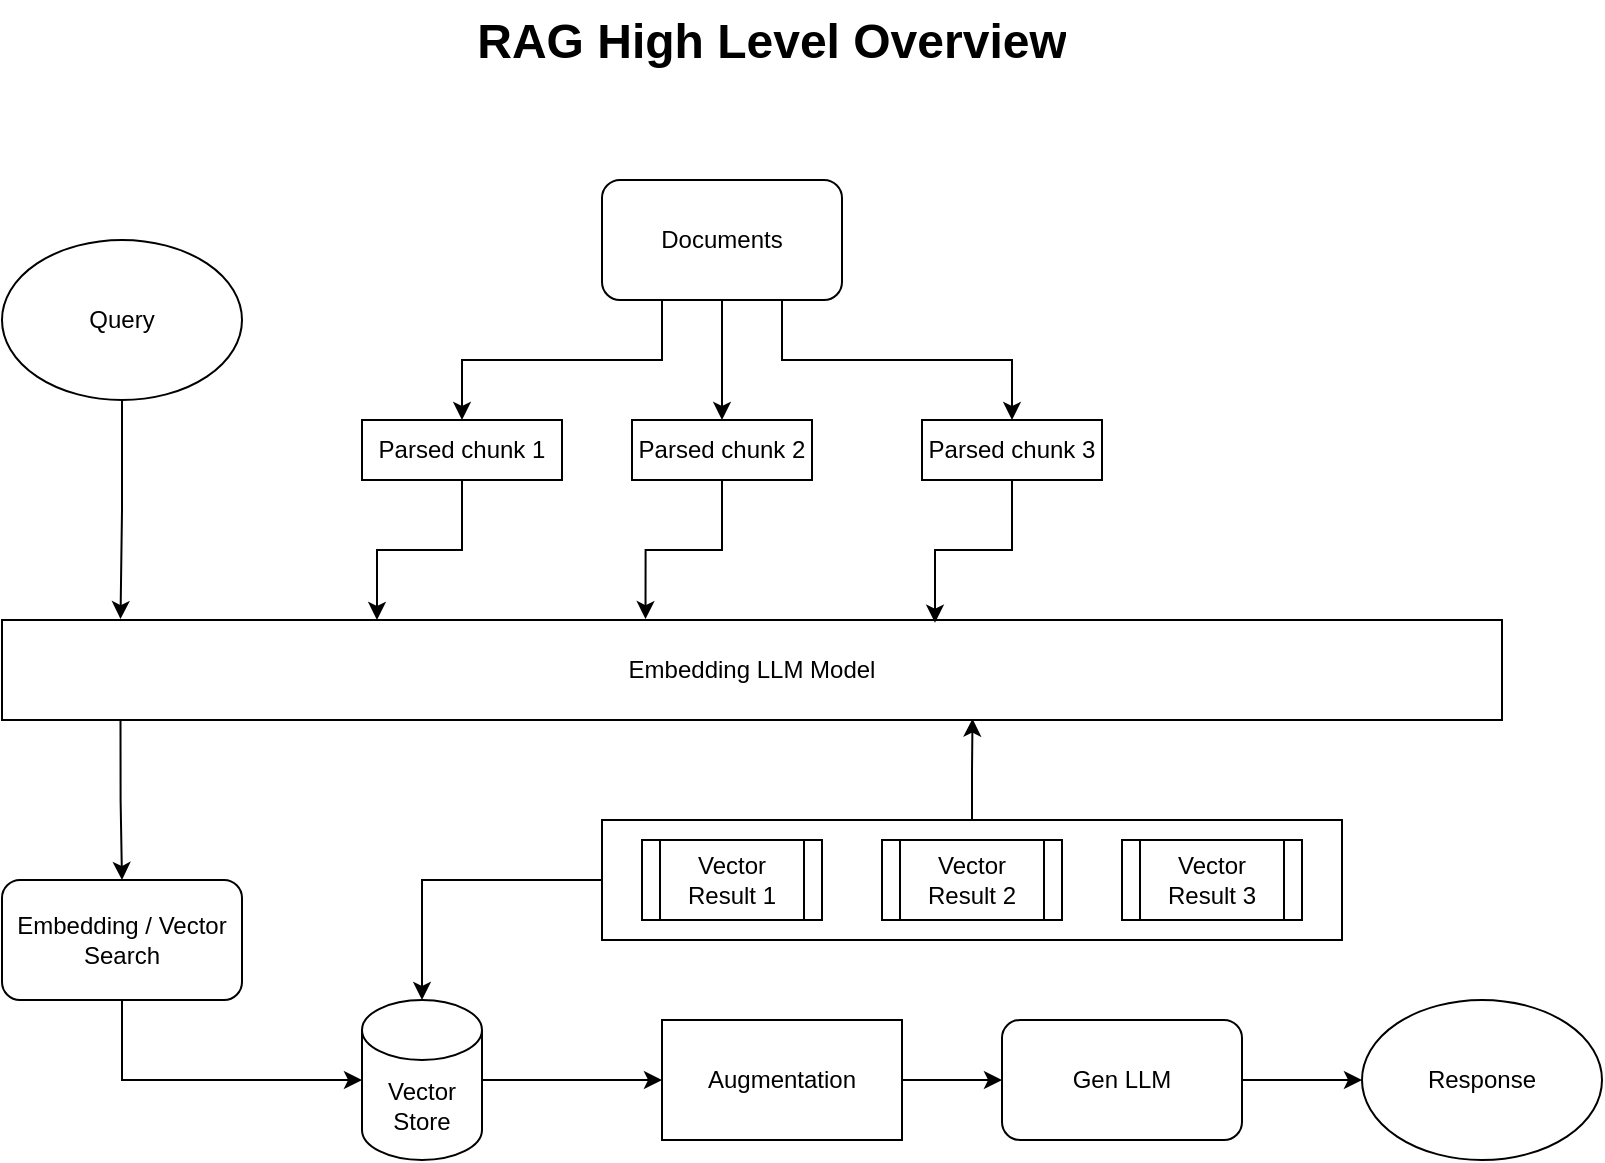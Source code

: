 <mxfile version="24.8.9">
  <diagram name="RAG High Level Diagram" id="OESf8KEqiELB6LKn_twL">
    <mxGraphModel dx="1048" dy="617" grid="1" gridSize="10" guides="1" tooltips="1" connect="1" arrows="1" fold="1" page="1" pageScale="1" pageWidth="850" pageHeight="1100" math="0" shadow="0">
      <root>
        <mxCell id="0" />
        <mxCell id="1" parent="0" />
        <mxCell id="zG7xmshv4fz_GiW8P49q-7" style="edgeStyle=orthogonalEdgeStyle;rounded=0;orthogonalLoop=1;jettySize=auto;html=1;exitX=0.5;exitY=1;exitDx=0;exitDy=0;entryX=0.5;entryY=0;entryDx=0;entryDy=0;" edge="1" parent="1" source="zG7xmshv4fz_GiW8P49q-2" target="zG7xmshv4fz_GiW8P49q-4">
          <mxGeometry relative="1" as="geometry" />
        </mxCell>
        <mxCell id="zG7xmshv4fz_GiW8P49q-9" style="edgeStyle=orthogonalEdgeStyle;rounded=0;orthogonalLoop=1;jettySize=auto;html=1;exitX=0.25;exitY=1;exitDx=0;exitDy=0;entryX=0.5;entryY=0;entryDx=0;entryDy=0;" edge="1" parent="1" source="zG7xmshv4fz_GiW8P49q-2" target="zG7xmshv4fz_GiW8P49q-3">
          <mxGeometry relative="1" as="geometry" />
        </mxCell>
        <mxCell id="zG7xmshv4fz_GiW8P49q-11" style="edgeStyle=orthogonalEdgeStyle;rounded=0;orthogonalLoop=1;jettySize=auto;html=1;exitX=0.75;exitY=1;exitDx=0;exitDy=0;" edge="1" parent="1" source="zG7xmshv4fz_GiW8P49q-2" target="zG7xmshv4fz_GiW8P49q-5">
          <mxGeometry relative="1" as="geometry" />
        </mxCell>
        <mxCell id="zG7xmshv4fz_GiW8P49q-2" value="Documents" style="rounded=1;whiteSpace=wrap;html=1;" vertex="1" parent="1">
          <mxGeometry x="340" y="160" width="120" height="60" as="geometry" />
        </mxCell>
        <mxCell id="zG7xmshv4fz_GiW8P49q-60" style="edgeStyle=orthogonalEdgeStyle;rounded=0;orthogonalLoop=1;jettySize=auto;html=1;exitX=0.5;exitY=1;exitDx=0;exitDy=0;entryX=0.25;entryY=0;entryDx=0;entryDy=0;" edge="1" parent="1" source="zG7xmshv4fz_GiW8P49q-3" target="zG7xmshv4fz_GiW8P49q-52">
          <mxGeometry relative="1" as="geometry" />
        </mxCell>
        <mxCell id="zG7xmshv4fz_GiW8P49q-3" value="Parsed chunk 1" style="rounded=0;whiteSpace=wrap;html=1;" vertex="1" parent="1">
          <mxGeometry x="220" y="280" width="100" height="30" as="geometry" />
        </mxCell>
        <mxCell id="zG7xmshv4fz_GiW8P49q-4" value="Parsed chunk 2" style="rounded=0;whiteSpace=wrap;html=1;" vertex="1" parent="1">
          <mxGeometry x="355" y="280" width="90" height="30" as="geometry" />
        </mxCell>
        <mxCell id="zG7xmshv4fz_GiW8P49q-5" value="Parsed chunk 3" style="rounded=0;whiteSpace=wrap;html=1;" vertex="1" parent="1">
          <mxGeometry x="500" y="280" width="90" height="30" as="geometry" />
        </mxCell>
        <mxCell id="zG7xmshv4fz_GiW8P49q-18" value="Query" style="ellipse;whiteSpace=wrap;html=1;" vertex="1" parent="1">
          <mxGeometry x="40" y="190" width="120" height="80" as="geometry" />
        </mxCell>
        <mxCell id="zG7xmshv4fz_GiW8P49q-25" value="" style="rounded=0;whiteSpace=wrap;html=1;" vertex="1" parent="1">
          <mxGeometry x="340" y="480" width="370" height="60" as="geometry" />
        </mxCell>
        <mxCell id="zG7xmshv4fz_GiW8P49q-23" value="Vector Result 2" style="shape=process;whiteSpace=wrap;html=1;backgroundOutline=1;" vertex="1" parent="1">
          <mxGeometry x="480" y="490" width="90" height="40" as="geometry" />
        </mxCell>
        <mxCell id="zG7xmshv4fz_GiW8P49q-22" value="Vector Result 1" style="shape=process;whiteSpace=wrap;html=1;backgroundOutline=1;" vertex="1" parent="1">
          <mxGeometry x="360" y="490" width="90" height="40" as="geometry" />
        </mxCell>
        <mxCell id="zG7xmshv4fz_GiW8P49q-24" value="Vector Result 3" style="shape=process;whiteSpace=wrap;html=1;backgroundOutline=1;" vertex="1" parent="1">
          <mxGeometry x="600" y="490" width="90" height="40" as="geometry" />
        </mxCell>
        <mxCell id="zG7xmshv4fz_GiW8P49q-27" value="Embedding / Vector Search" style="rounded=1;whiteSpace=wrap;html=1;" vertex="1" parent="1">
          <mxGeometry x="40" y="510" width="120" height="60" as="geometry" />
        </mxCell>
        <mxCell id="zG7xmshv4fz_GiW8P49q-39" style="edgeStyle=orthogonalEdgeStyle;rounded=0;orthogonalLoop=1;jettySize=auto;html=1;exitX=1;exitY=0.5;exitDx=0;exitDy=0;entryX=0;entryY=0.5;entryDx=0;entryDy=0;" edge="1" parent="1" source="zG7xmshv4fz_GiW8P49q-44" target="zG7xmshv4fz_GiW8P49q-38">
          <mxGeometry relative="1" as="geometry">
            <mxPoint x="580" y="610" as="sourcePoint" />
          </mxGeometry>
        </mxCell>
        <mxCell id="zG7xmshv4fz_GiW8P49q-38" value="Response" style="ellipse;whiteSpace=wrap;html=1;" vertex="1" parent="1">
          <mxGeometry x="720" y="570" width="120" height="80" as="geometry" />
        </mxCell>
        <mxCell id="zG7xmshv4fz_GiW8P49q-47" style="edgeStyle=orthogonalEdgeStyle;rounded=0;orthogonalLoop=1;jettySize=auto;html=1;exitX=1;exitY=0.5;exitDx=0;exitDy=0;exitPerimeter=0;entryX=0;entryY=0.5;entryDx=0;entryDy=0;" edge="1" parent="1" source="zG7xmshv4fz_GiW8P49q-40" target="zG7xmshv4fz_GiW8P49q-45">
          <mxGeometry relative="1" as="geometry" />
        </mxCell>
        <mxCell id="zG7xmshv4fz_GiW8P49q-40" value="Vector Store" style="shape=cylinder3;whiteSpace=wrap;html=1;boundedLbl=1;backgroundOutline=1;size=15;" vertex="1" parent="1">
          <mxGeometry x="220" y="570" width="60" height="80" as="geometry" />
        </mxCell>
        <mxCell id="zG7xmshv4fz_GiW8P49q-41" style="edgeStyle=orthogonalEdgeStyle;rounded=0;orthogonalLoop=1;jettySize=auto;html=1;exitX=0.5;exitY=1;exitDx=0;exitDy=0;entryX=0;entryY=0.5;entryDx=0;entryDy=0;entryPerimeter=0;" edge="1" parent="1" source="zG7xmshv4fz_GiW8P49q-27" target="zG7xmshv4fz_GiW8P49q-40">
          <mxGeometry relative="1" as="geometry" />
        </mxCell>
        <mxCell id="zG7xmshv4fz_GiW8P49q-42" style="edgeStyle=orthogonalEdgeStyle;rounded=0;orthogonalLoop=1;jettySize=auto;html=1;exitX=0;exitY=0.5;exitDx=0;exitDy=0;entryX=0.5;entryY=0;entryDx=0;entryDy=0;entryPerimeter=0;" edge="1" parent="1" source="zG7xmshv4fz_GiW8P49q-25" target="zG7xmshv4fz_GiW8P49q-40">
          <mxGeometry relative="1" as="geometry" />
        </mxCell>
        <mxCell id="zG7xmshv4fz_GiW8P49q-48" style="edgeStyle=orthogonalEdgeStyle;rounded=0;orthogonalLoop=1;jettySize=auto;html=1;exitX=1;exitY=0.5;exitDx=0;exitDy=0;entryX=0;entryY=0.5;entryDx=0;entryDy=0;" edge="1" parent="1" source="zG7xmshv4fz_GiW8P49q-45" target="zG7xmshv4fz_GiW8P49q-44">
          <mxGeometry relative="1" as="geometry" />
        </mxCell>
        <mxCell id="zG7xmshv4fz_GiW8P49q-45" value="Augmentation" style="rounded=0;whiteSpace=wrap;html=1;" vertex="1" parent="1">
          <mxGeometry x="370" y="580" width="120" height="60" as="geometry" />
        </mxCell>
        <mxCell id="zG7xmshv4fz_GiW8P49q-46" value="" style="edgeStyle=orthogonalEdgeStyle;rounded=0;orthogonalLoop=1;jettySize=auto;html=1;exitX=1;exitY=0.5;exitDx=0;exitDy=0;entryX=0;entryY=0.5;entryDx=0;entryDy=0;" edge="1" parent="1" target="zG7xmshv4fz_GiW8P49q-44">
          <mxGeometry relative="1" as="geometry">
            <mxPoint x="580" y="610" as="sourcePoint" />
            <mxPoint x="720" y="610" as="targetPoint" />
          </mxGeometry>
        </mxCell>
        <mxCell id="zG7xmshv4fz_GiW8P49q-44" value="Gen LLM" style="rounded=1;whiteSpace=wrap;html=1;" vertex="1" parent="1">
          <mxGeometry x="540" y="580" width="120" height="60" as="geometry" />
        </mxCell>
        <mxCell id="zG7xmshv4fz_GiW8P49q-50" value="&lt;h1 style=&quot;margin-top: 0px;&quot;&gt;RAG High Level Overview&lt;/h1&gt;" style="text;html=1;whiteSpace=wrap;overflow=hidden;rounded=0;align=center;" vertex="1" parent="1">
          <mxGeometry x="240" y="70" width="370" height="40" as="geometry" />
        </mxCell>
        <mxCell id="zG7xmshv4fz_GiW8P49q-52" value="Embedding LLM Model" style="rounded=0;whiteSpace=wrap;html=1;" vertex="1" parent="1">
          <mxGeometry x="40" y="380" width="750" height="50" as="geometry" />
        </mxCell>
        <mxCell id="zG7xmshv4fz_GiW8P49q-58" style="edgeStyle=orthogonalEdgeStyle;rounded=0;orthogonalLoop=1;jettySize=auto;html=1;exitX=0.5;exitY=1;exitDx=0;exitDy=0;entryX=0.079;entryY=-0.009;entryDx=0;entryDy=0;entryPerimeter=0;" edge="1" parent="1" source="zG7xmshv4fz_GiW8P49q-18" target="zG7xmshv4fz_GiW8P49q-52">
          <mxGeometry relative="1" as="geometry" />
        </mxCell>
        <mxCell id="zG7xmshv4fz_GiW8P49q-61" style="edgeStyle=orthogonalEdgeStyle;rounded=0;orthogonalLoop=1;jettySize=auto;html=1;exitX=0.5;exitY=1;exitDx=0;exitDy=0;entryX=0.429;entryY=-0.009;entryDx=0;entryDy=0;entryPerimeter=0;" edge="1" parent="1" source="zG7xmshv4fz_GiW8P49q-4" target="zG7xmshv4fz_GiW8P49q-52">
          <mxGeometry relative="1" as="geometry" />
        </mxCell>
        <mxCell id="zG7xmshv4fz_GiW8P49q-62" style="edgeStyle=orthogonalEdgeStyle;rounded=0;orthogonalLoop=1;jettySize=auto;html=1;exitX=0.5;exitY=1;exitDx=0;exitDy=0;entryX=0.622;entryY=0.027;entryDx=0;entryDy=0;entryPerimeter=0;" edge="1" parent="1" source="zG7xmshv4fz_GiW8P49q-5" target="zG7xmshv4fz_GiW8P49q-52">
          <mxGeometry relative="1" as="geometry" />
        </mxCell>
        <mxCell id="zG7xmshv4fz_GiW8P49q-63" style="edgeStyle=orthogonalEdgeStyle;rounded=0;orthogonalLoop=1;jettySize=auto;html=1;exitX=0.5;exitY=0;exitDx=0;exitDy=0;entryX=0.647;entryY=0.987;entryDx=0;entryDy=0;entryPerimeter=0;" edge="1" parent="1" source="zG7xmshv4fz_GiW8P49q-25" target="zG7xmshv4fz_GiW8P49q-52">
          <mxGeometry relative="1" as="geometry" />
        </mxCell>
        <mxCell id="zG7xmshv4fz_GiW8P49q-64" style="edgeStyle=orthogonalEdgeStyle;rounded=0;orthogonalLoop=1;jettySize=auto;html=1;exitX=0.079;exitY=1.004;exitDx=0;exitDy=0;entryX=0.5;entryY=0;entryDx=0;entryDy=0;exitPerimeter=0;" edge="1" parent="1" source="zG7xmshv4fz_GiW8P49q-52" target="zG7xmshv4fz_GiW8P49q-27">
          <mxGeometry relative="1" as="geometry" />
        </mxCell>
      </root>
    </mxGraphModel>
  </diagram>
</mxfile>
